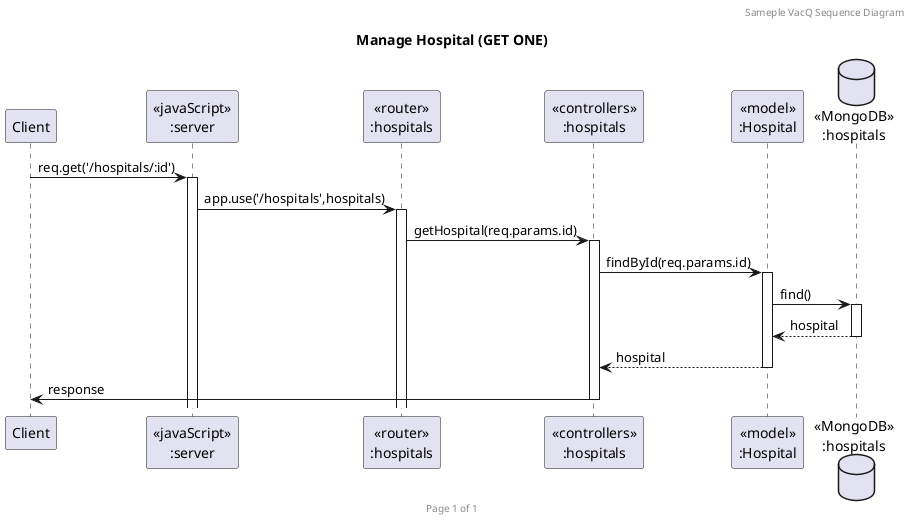 @startuml Manage Hospital (GET ONE)

header Sameple VacQ Sequence Diagram
footer Page %page% of %lastpage%
title "Manage Hospital (GET ONE)"

participant "Client" as client
participant "<<javaScript>>\n:server" as server
participant "<<router>>\n:hospitals" as routerHospitals
participant "<<controllers>>\n:hospitals" as controllersHospitals
participant "<<model>>\n:Hospital" as modelHospital
database "<<MongoDB>>\n:hospitals" as HospitalsDatabase

client->server ++:req.get('/hospitals/:id')
server->routerHospitals ++:app.use('/hospitals',hospitals)
routerHospitals -> controllersHospitals ++:getHospital(req.params.id)
controllersHospitals->modelHospital ++:findById(req.params.id)
modelHospital ->HospitalsDatabase ++: find()
HospitalsDatabase --> modelHospital --: hospital
controllersHospitals <-- modelHospital --:hospital
controllersHospitals->client --:response

@enduml

